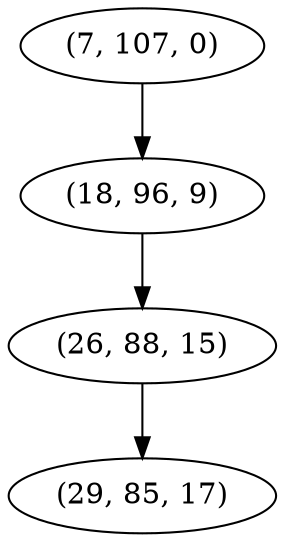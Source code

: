 digraph tree {
    "(7, 107, 0)";
    "(18, 96, 9)";
    "(26, 88, 15)";
    "(29, 85, 17)";
    "(7, 107, 0)" -> "(18, 96, 9)";
    "(18, 96, 9)" -> "(26, 88, 15)";
    "(26, 88, 15)" -> "(29, 85, 17)";
}
